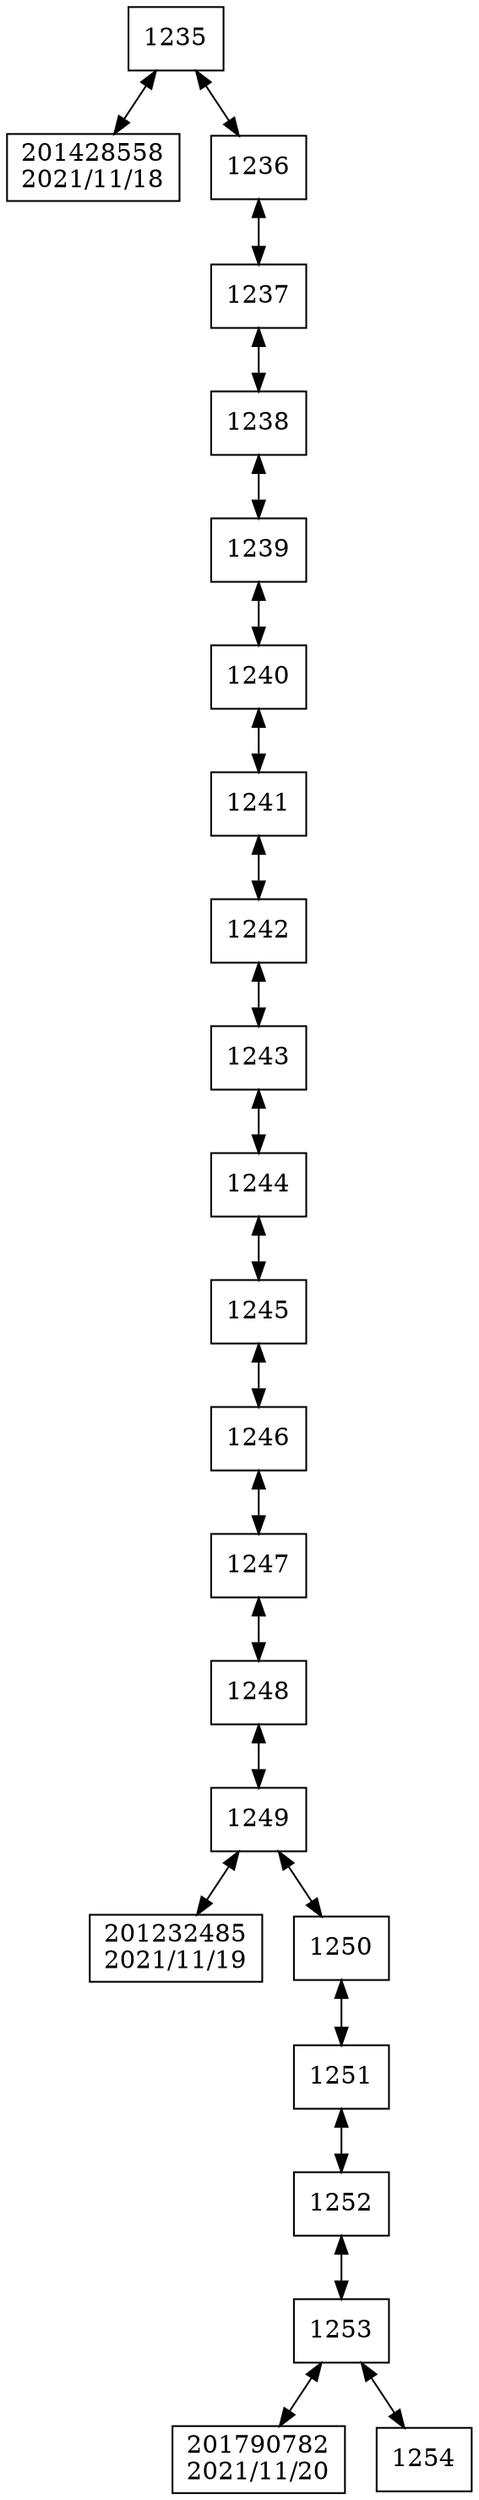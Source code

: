 digraph G{
 rankdir = TB; 
node [shape=box]; 
compound=true; 
"1235"[label="1235"];
"201428558"[label="201428558
2021/11/18"];
"1236"[label="1236"];
"1237"[label="1237"];
"1238"[label="1238"];
"1239"[label="1239"];
"1240"[label="1240"];
"1241"[label="1241"];
"1242"[label="1242"];
"1243"[label="1243"];
"1244"[label="1244"];
"1245"[label="1245"];
"1246"[label="1246"];
"1247"[label="1247"];
"1248"[label="1248"];
"1249"[label="1249"];
"201232485"[label="201232485
2021/11/19"];
"1250"[label="1250"];
"1251"[label="1251"];
"1252"[label="1252"];
"1253"[label="1253"];
"201790782"[label="201790782
2021/11/20"];
"1254"[label="1254"];
"1235" -> "201428558"[dir="both"];
"1235" -> "1236"[dir="both"];
"1236" -> "1237"[dir="both"];
"1237" -> "1238"[dir="both"];
"1238" -> "1239"[dir="both"];
"1239" -> "1240"[dir="both"];
"1240" -> "1241"[dir="both"];
"1241" -> "1242"[dir="both"];
"1242" -> "1243"[dir="both"];
"1243" -> "1244"[dir="both"];
"1244" -> "1245"[dir="both"];
"1245" -> "1246"[dir="both"];
"1246" -> "1247"[dir="both"];
"1247" -> "1248"[dir="both"];
"1248" -> "1249"[dir="both"];
"1249" -> "201232485"[dir="both"];
"1249" -> "1250"[dir="both"];
"1250" -> "1251"[dir="both"];
"1251" -> "1252"[dir="both"];
"1252" -> "1253"[dir="both"];
"1253" -> "201790782"[dir="both"];
"1253" -> "1254"[dir="both"];

}

